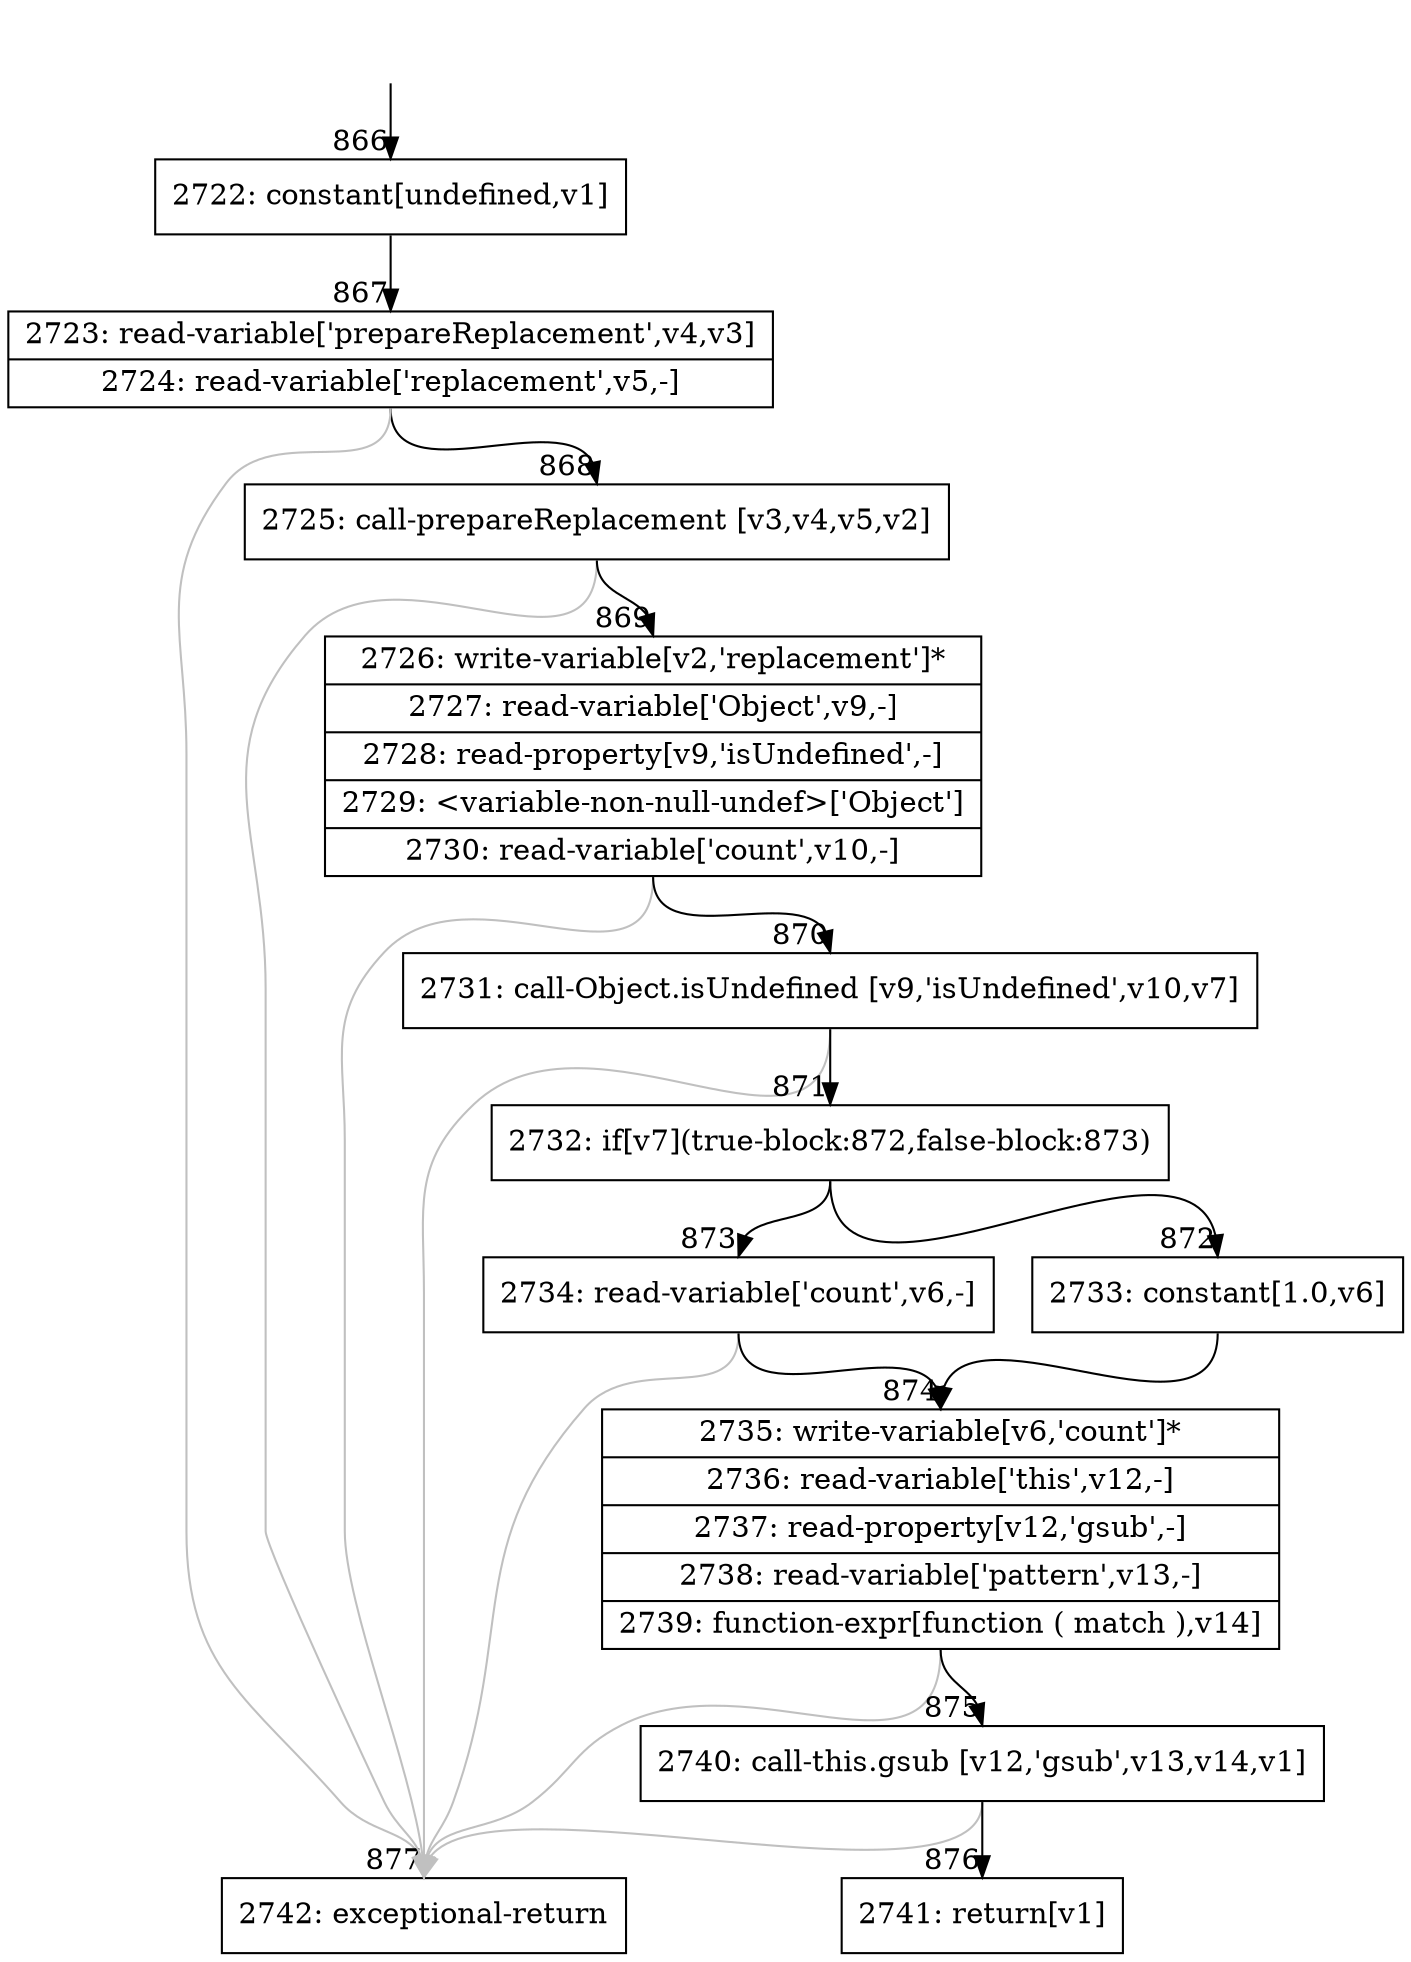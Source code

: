digraph {
rankdir="TD"
BB_entry72[shape=none,label=""];
BB_entry72 -> BB866 [tailport=s, headport=n, headlabel="    866"]
BB866 [shape=record label="{2722: constant[undefined,v1]}" ] 
BB866 -> BB867 [tailport=s, headport=n, headlabel="      867"]
BB867 [shape=record label="{2723: read-variable['prepareReplacement',v4,v3]|2724: read-variable['replacement',v5,-]}" ] 
BB867 -> BB868 [tailport=s, headport=n, headlabel="      868"]
BB867 -> BB877 [tailport=s, headport=n, color=gray, headlabel="      877"]
BB868 [shape=record label="{2725: call-prepareReplacement [v3,v4,v5,v2]}" ] 
BB868 -> BB869 [tailport=s, headport=n, headlabel="      869"]
BB868 -> BB877 [tailport=s, headport=n, color=gray]
BB869 [shape=record label="{2726: write-variable[v2,'replacement']*|2727: read-variable['Object',v9,-]|2728: read-property[v9,'isUndefined',-]|2729: \<variable-non-null-undef\>['Object']|2730: read-variable['count',v10,-]}" ] 
BB869 -> BB870 [tailport=s, headport=n, headlabel="      870"]
BB869 -> BB877 [tailport=s, headport=n, color=gray]
BB870 [shape=record label="{2731: call-Object.isUndefined [v9,'isUndefined',v10,v7]}" ] 
BB870 -> BB871 [tailport=s, headport=n, headlabel="      871"]
BB870 -> BB877 [tailport=s, headport=n, color=gray]
BB871 [shape=record label="{2732: if[v7](true-block:872,false-block:873)}" ] 
BB871 -> BB872 [tailport=s, headport=n, headlabel="      872"]
BB871 -> BB873 [tailport=s, headport=n, headlabel="      873"]
BB872 [shape=record label="{2733: constant[1.0,v6]}" ] 
BB872 -> BB874 [tailport=s, headport=n, headlabel="      874"]
BB873 [shape=record label="{2734: read-variable['count',v6,-]}" ] 
BB873 -> BB874 [tailport=s, headport=n]
BB873 -> BB877 [tailport=s, headport=n, color=gray]
BB874 [shape=record label="{2735: write-variable[v6,'count']*|2736: read-variable['this',v12,-]|2737: read-property[v12,'gsub',-]|2738: read-variable['pattern',v13,-]|2739: function-expr[function ( match ),v14]}" ] 
BB874 -> BB875 [tailport=s, headport=n, headlabel="      875"]
BB874 -> BB877 [tailport=s, headport=n, color=gray]
BB875 [shape=record label="{2740: call-this.gsub [v12,'gsub',v13,v14,v1]}" ] 
BB875 -> BB876 [tailport=s, headport=n, headlabel="      876"]
BB875 -> BB877 [tailport=s, headport=n, color=gray]
BB876 [shape=record label="{2741: return[v1]}" ] 
BB877 [shape=record label="{2742: exceptional-return}" ] 
//#$~ 603
}
